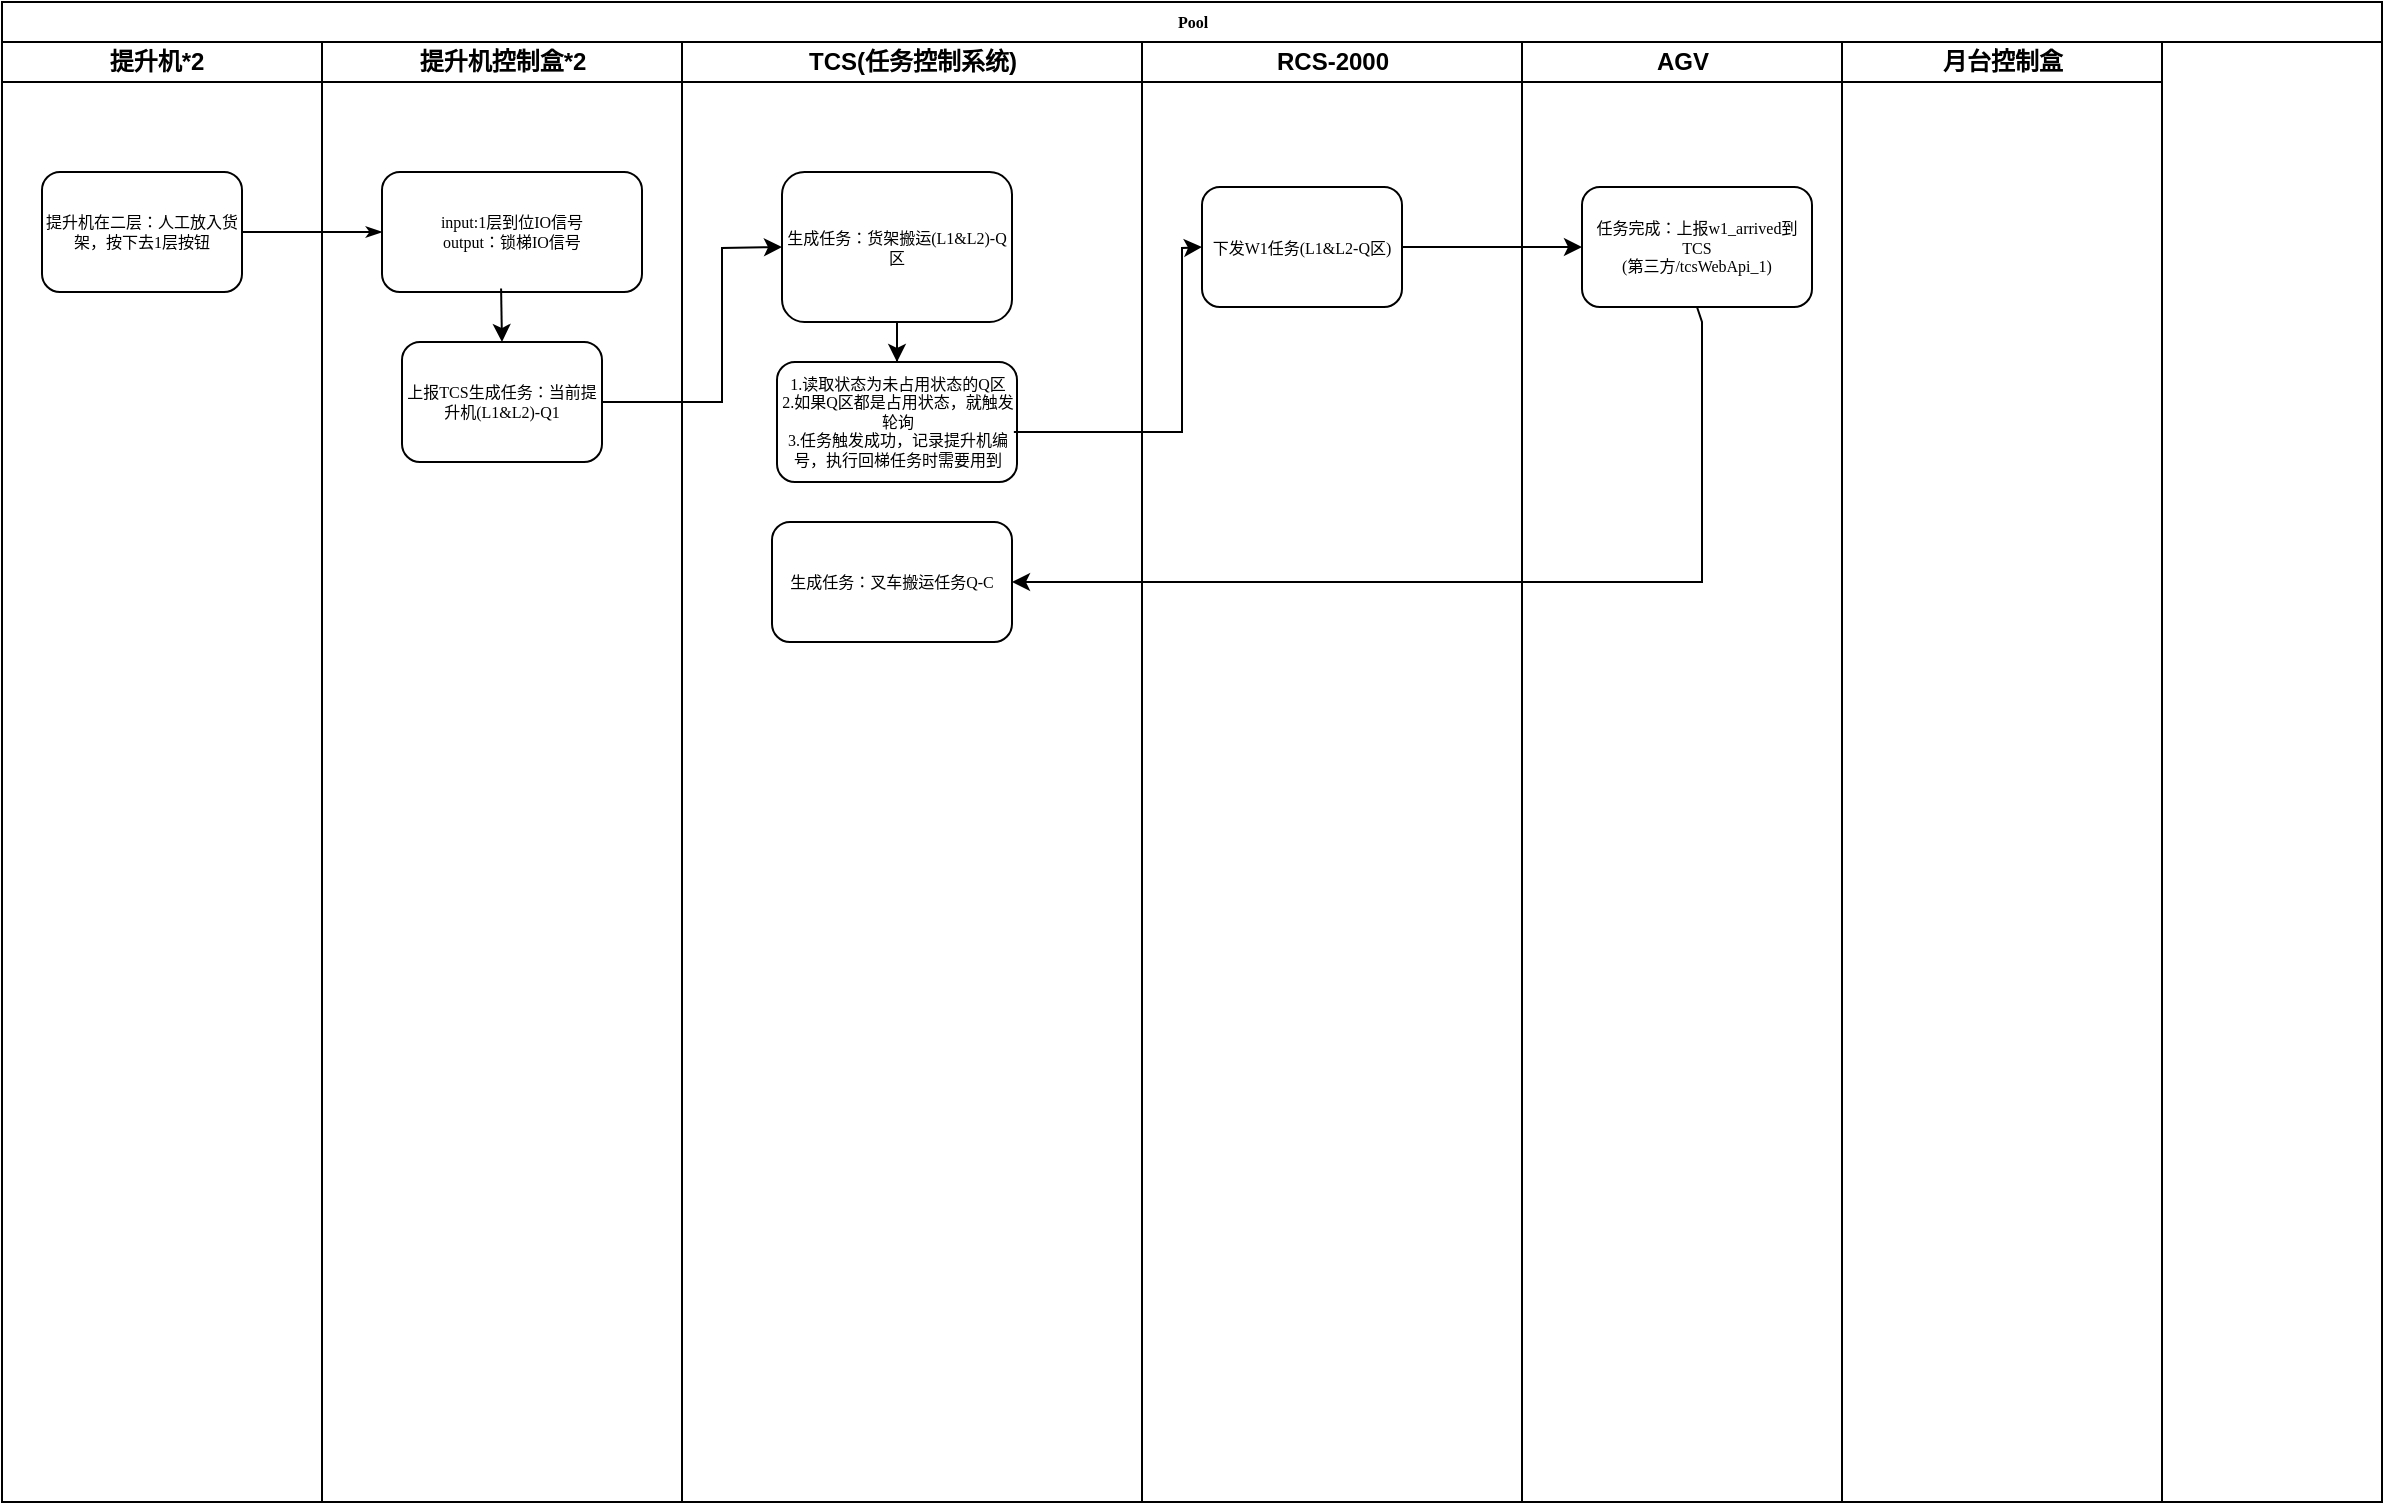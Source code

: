 <mxfile version="22.0.7" type="github">
  <diagram name="Page-1" id="74e2e168-ea6b-b213-b513-2b3c1d86103e">
    <mxGraphModel dx="737" dy="316" grid="1" gridSize="10" guides="1" tooltips="1" connect="1" arrows="1" fold="1" page="1" pageScale="1" pageWidth="1100" pageHeight="850" background="none" math="0" shadow="0">
      <root>
        <mxCell id="0" />
        <mxCell id="1" parent="0" />
        <mxCell id="77e6c97f196da883-1" value="Pool" style="swimlane;html=1;childLayout=stackLayout;startSize=20;rounded=0;shadow=0;labelBackgroundColor=none;strokeWidth=1;fontFamily=Verdana;fontSize=8;align=center;" parent="1" vertex="1">
          <mxGeometry x="70" y="40" width="1190" height="750" as="geometry" />
        </mxCell>
        <mxCell id="77e6c97f196da883-2" value="提升机*2&lt;span style=&quot;white-space: pre;&quot;&gt;&#x9;&lt;/span&gt;" style="swimlane;html=1;startSize=20;" parent="77e6c97f196da883-1" vertex="1">
          <mxGeometry y="20" width="160" height="730" as="geometry" />
        </mxCell>
        <mxCell id="77e6c97f196da883-8" value="提升机在二层：人工放入货架，按下去1层按钮" style="rounded=1;whiteSpace=wrap;html=1;shadow=0;labelBackgroundColor=none;strokeWidth=1;fontFamily=Verdana;fontSize=8;align=center;" parent="77e6c97f196da883-2" vertex="1">
          <mxGeometry x="20" y="65" width="100" height="60" as="geometry" />
        </mxCell>
        <mxCell id="77e6c97f196da883-26" style="edgeStyle=orthogonalEdgeStyle;rounded=1;html=1;labelBackgroundColor=none;startArrow=none;startFill=0;startSize=5;endArrow=classicThin;endFill=1;endSize=5;jettySize=auto;orthogonalLoop=1;strokeWidth=1;fontFamily=Verdana;fontSize=8;entryX=0;entryY=0.5;entryDx=0;entryDy=0;" parent="77e6c97f196da883-1" source="77e6c97f196da883-8" target="7OfbRRR_8dRWuwGR9oJ1-2" edge="1">
          <mxGeometry relative="1" as="geometry">
            <mxPoint x="190" y="115" as="targetPoint" />
          </mxGeometry>
        </mxCell>
        <mxCell id="77e6c97f196da883-3" value="提升机控制盒*2" style="swimlane;html=1;startSize=20;" parent="77e6c97f196da883-1" vertex="1">
          <mxGeometry x="160" y="20" width="180" height="730" as="geometry" />
        </mxCell>
        <mxCell id="7OfbRRR_8dRWuwGR9oJ1-2" value="input:1层到位IO信号&lt;br&gt;output：锁梯IO信号" style="rounded=1;whiteSpace=wrap;html=1;shadow=0;labelBackgroundColor=none;strokeWidth=1;fontFamily=Verdana;fontSize=8;align=center;" vertex="1" parent="77e6c97f196da883-3">
          <mxGeometry x="30" y="65" width="130" height="60" as="geometry" />
        </mxCell>
        <mxCell id="7OfbRRR_8dRWuwGR9oJ1-3" value="上报TCS生成任务：当前提升机(L1&amp;amp;L2)-Q1" style="whiteSpace=wrap;html=1;fontSize=8;fontFamily=Verdana;rounded=1;shadow=0;labelBackgroundColor=none;strokeWidth=1;" vertex="1" parent="77e6c97f196da883-3">
          <mxGeometry x="40" y="150" width="100" height="60" as="geometry" />
        </mxCell>
        <mxCell id="7OfbRRR_8dRWuwGR9oJ1-4" value="" style="endArrow=classic;html=1;rounded=0;entryX=0.5;entryY=0;entryDx=0;entryDy=0;exitX=0.458;exitY=0.971;exitDx=0;exitDy=0;exitPerimeter=0;" edge="1" parent="77e6c97f196da883-3" source="7OfbRRR_8dRWuwGR9oJ1-2" target="7OfbRRR_8dRWuwGR9oJ1-3">
          <mxGeometry width="50" height="50" relative="1" as="geometry">
            <mxPoint x="90" y="130" as="sourcePoint" />
            <mxPoint x="140" y="80" as="targetPoint" />
          </mxGeometry>
        </mxCell>
        <mxCell id="77e6c97f196da883-4" value="TCS(任务控制系统)" style="swimlane;html=1;startSize=20;" parent="77e6c97f196da883-1" vertex="1">
          <mxGeometry x="340" y="20" width="230" height="730" as="geometry" />
        </mxCell>
        <mxCell id="7OfbRRR_8dRWuwGR9oJ1-12" value="" style="edgeStyle=orthogonalEdgeStyle;rounded=0;orthogonalLoop=1;jettySize=auto;html=1;" edge="1" parent="77e6c97f196da883-4" source="7OfbRRR_8dRWuwGR9oJ1-5" target="7OfbRRR_8dRWuwGR9oJ1-11">
          <mxGeometry relative="1" as="geometry" />
        </mxCell>
        <mxCell id="7OfbRRR_8dRWuwGR9oJ1-5" value="生成任务：货架搬运(L1&amp;amp;L2)-Q区" style="whiteSpace=wrap;html=1;fontSize=8;fontFamily=Verdana;rounded=1;shadow=0;labelBackgroundColor=none;strokeWidth=1;fillColor=#FFFFFF;" vertex="1" parent="77e6c97f196da883-4">
          <mxGeometry x="50" y="65" width="115" height="75" as="geometry" />
        </mxCell>
        <mxCell id="7OfbRRR_8dRWuwGR9oJ1-11" value="1.读取状态为未占用状态的Q区&lt;br&gt;2.如果Q区都是占用状态，就触发轮询&lt;br&gt;3.任务触发成功，记录提升机编号，执行回梯任务时需要用到" style="whiteSpace=wrap;html=1;fontSize=8;fontFamily=Verdana;fillColor=#FFFFFF;rounded=1;shadow=0;labelBackgroundColor=none;strokeWidth=1;" vertex="1" parent="77e6c97f196da883-4">
          <mxGeometry x="47.5" y="160" width="120" height="60" as="geometry" />
        </mxCell>
        <mxCell id="7OfbRRR_8dRWuwGR9oJ1-13" value="生成任务：叉车搬运任务Q-C" style="whiteSpace=wrap;html=1;fontSize=8;fontFamily=Verdana;fillColor=#FFFFFF;rounded=1;shadow=0;labelBackgroundColor=none;strokeWidth=1;" vertex="1" parent="77e6c97f196da883-4">
          <mxGeometry x="45" y="240" width="120" height="60" as="geometry" />
        </mxCell>
        <mxCell id="77e6c97f196da883-5" value="RCS-2000" style="swimlane;html=1;startSize=20;" parent="77e6c97f196da883-1" vertex="1">
          <mxGeometry x="570" y="20" width="190" height="730" as="geometry" />
        </mxCell>
        <mxCell id="7OfbRRR_8dRWuwGR9oJ1-7" value="下发W1任务(L1&amp;amp;L2-Q区)" style="rounded=1;whiteSpace=wrap;html=1;shadow=0;labelBackgroundColor=none;strokeWidth=1;fontFamily=Verdana;fontSize=8;align=center;" vertex="1" parent="77e6c97f196da883-5">
          <mxGeometry x="30" y="72.5" width="100" height="60" as="geometry" />
        </mxCell>
        <mxCell id="77e6c97f196da883-6" value="AGV" style="swimlane;html=1;startSize=20;" parent="77e6c97f196da883-1" vertex="1">
          <mxGeometry x="760" y="20" width="160" height="730" as="geometry" />
        </mxCell>
        <mxCell id="7OfbRRR_8dRWuwGR9oJ1-8" value="任务完成：上报w1_arrived到TCS&lt;br&gt;(第三方/tcsWebApi_1)" style="whiteSpace=wrap;html=1;fontSize=8;fontFamily=Verdana;rounded=1;shadow=0;labelBackgroundColor=none;strokeWidth=1;" vertex="1" parent="77e6c97f196da883-6">
          <mxGeometry x="30" y="72.5" width="115" height="60" as="geometry" />
        </mxCell>
        <mxCell id="77e6c97f196da883-7" value="月台控制盒" style="swimlane;html=1;startSize=20;" parent="77e6c97f196da883-1" vertex="1">
          <mxGeometry x="920" y="20" width="160" height="730" as="geometry" />
        </mxCell>
        <mxCell id="7OfbRRR_8dRWuwGR9oJ1-6" value="" style="endArrow=classic;html=1;rounded=0;exitX=1;exitY=0.5;exitDx=0;exitDy=0;entryX=0;entryY=0.5;entryDx=0;entryDy=0;" edge="1" parent="77e6c97f196da883-1" source="7OfbRRR_8dRWuwGR9oJ1-3" target="7OfbRRR_8dRWuwGR9oJ1-5">
          <mxGeometry width="50" height="50" relative="1" as="geometry">
            <mxPoint x="310" y="200" as="sourcePoint" />
            <mxPoint x="360" y="150" as="targetPoint" />
            <Array as="points">
              <mxPoint x="360" y="200" />
              <mxPoint x="360" y="123" />
            </Array>
          </mxGeometry>
        </mxCell>
        <mxCell id="7OfbRRR_8dRWuwGR9oJ1-9" value="" style="endArrow=classic;html=1;rounded=0;exitX=0.987;exitY=0.583;exitDx=0;exitDy=0;entryX=0;entryY=0.5;entryDx=0;entryDy=0;exitPerimeter=0;" edge="1" parent="77e6c97f196da883-1" source="7OfbRRR_8dRWuwGR9oJ1-11" target="7OfbRRR_8dRWuwGR9oJ1-7">
          <mxGeometry width="50" height="50" relative="1" as="geometry">
            <mxPoint x="520" y="130" as="sourcePoint" />
            <mxPoint x="570" y="80" as="targetPoint" />
            <Array as="points">
              <mxPoint x="590" y="215" />
              <mxPoint x="590" y="123" />
            </Array>
          </mxGeometry>
        </mxCell>
        <mxCell id="7OfbRRR_8dRWuwGR9oJ1-10" value="" style="endArrow=classic;html=1;rounded=0;exitX=1;exitY=0.5;exitDx=0;exitDy=0;entryX=0;entryY=0.5;entryDx=0;entryDy=0;" edge="1" parent="77e6c97f196da883-1" source="7OfbRRR_8dRWuwGR9oJ1-7" target="7OfbRRR_8dRWuwGR9oJ1-8">
          <mxGeometry width="50" height="50" relative="1" as="geometry">
            <mxPoint x="700" y="130" as="sourcePoint" />
            <mxPoint x="750" y="80" as="targetPoint" />
          </mxGeometry>
        </mxCell>
        <mxCell id="7OfbRRR_8dRWuwGR9oJ1-14" value="" style="endArrow=classic;html=1;rounded=0;exitX=0.5;exitY=1;exitDx=0;exitDy=0;entryX=1;entryY=0.5;entryDx=0;entryDy=0;" edge="1" parent="77e6c97f196da883-1" source="7OfbRRR_8dRWuwGR9oJ1-8" target="7OfbRRR_8dRWuwGR9oJ1-13">
          <mxGeometry width="50" height="50" relative="1" as="geometry">
            <mxPoint x="830" y="230" as="sourcePoint" />
            <mxPoint x="880" y="180" as="targetPoint" />
            <Array as="points">
              <mxPoint x="850" y="160" />
              <mxPoint x="850" y="230" />
              <mxPoint x="850" y="290" />
              <mxPoint x="600" y="290" />
              <mxPoint x="580" y="290" />
            </Array>
          </mxGeometry>
        </mxCell>
      </root>
    </mxGraphModel>
  </diagram>
</mxfile>
